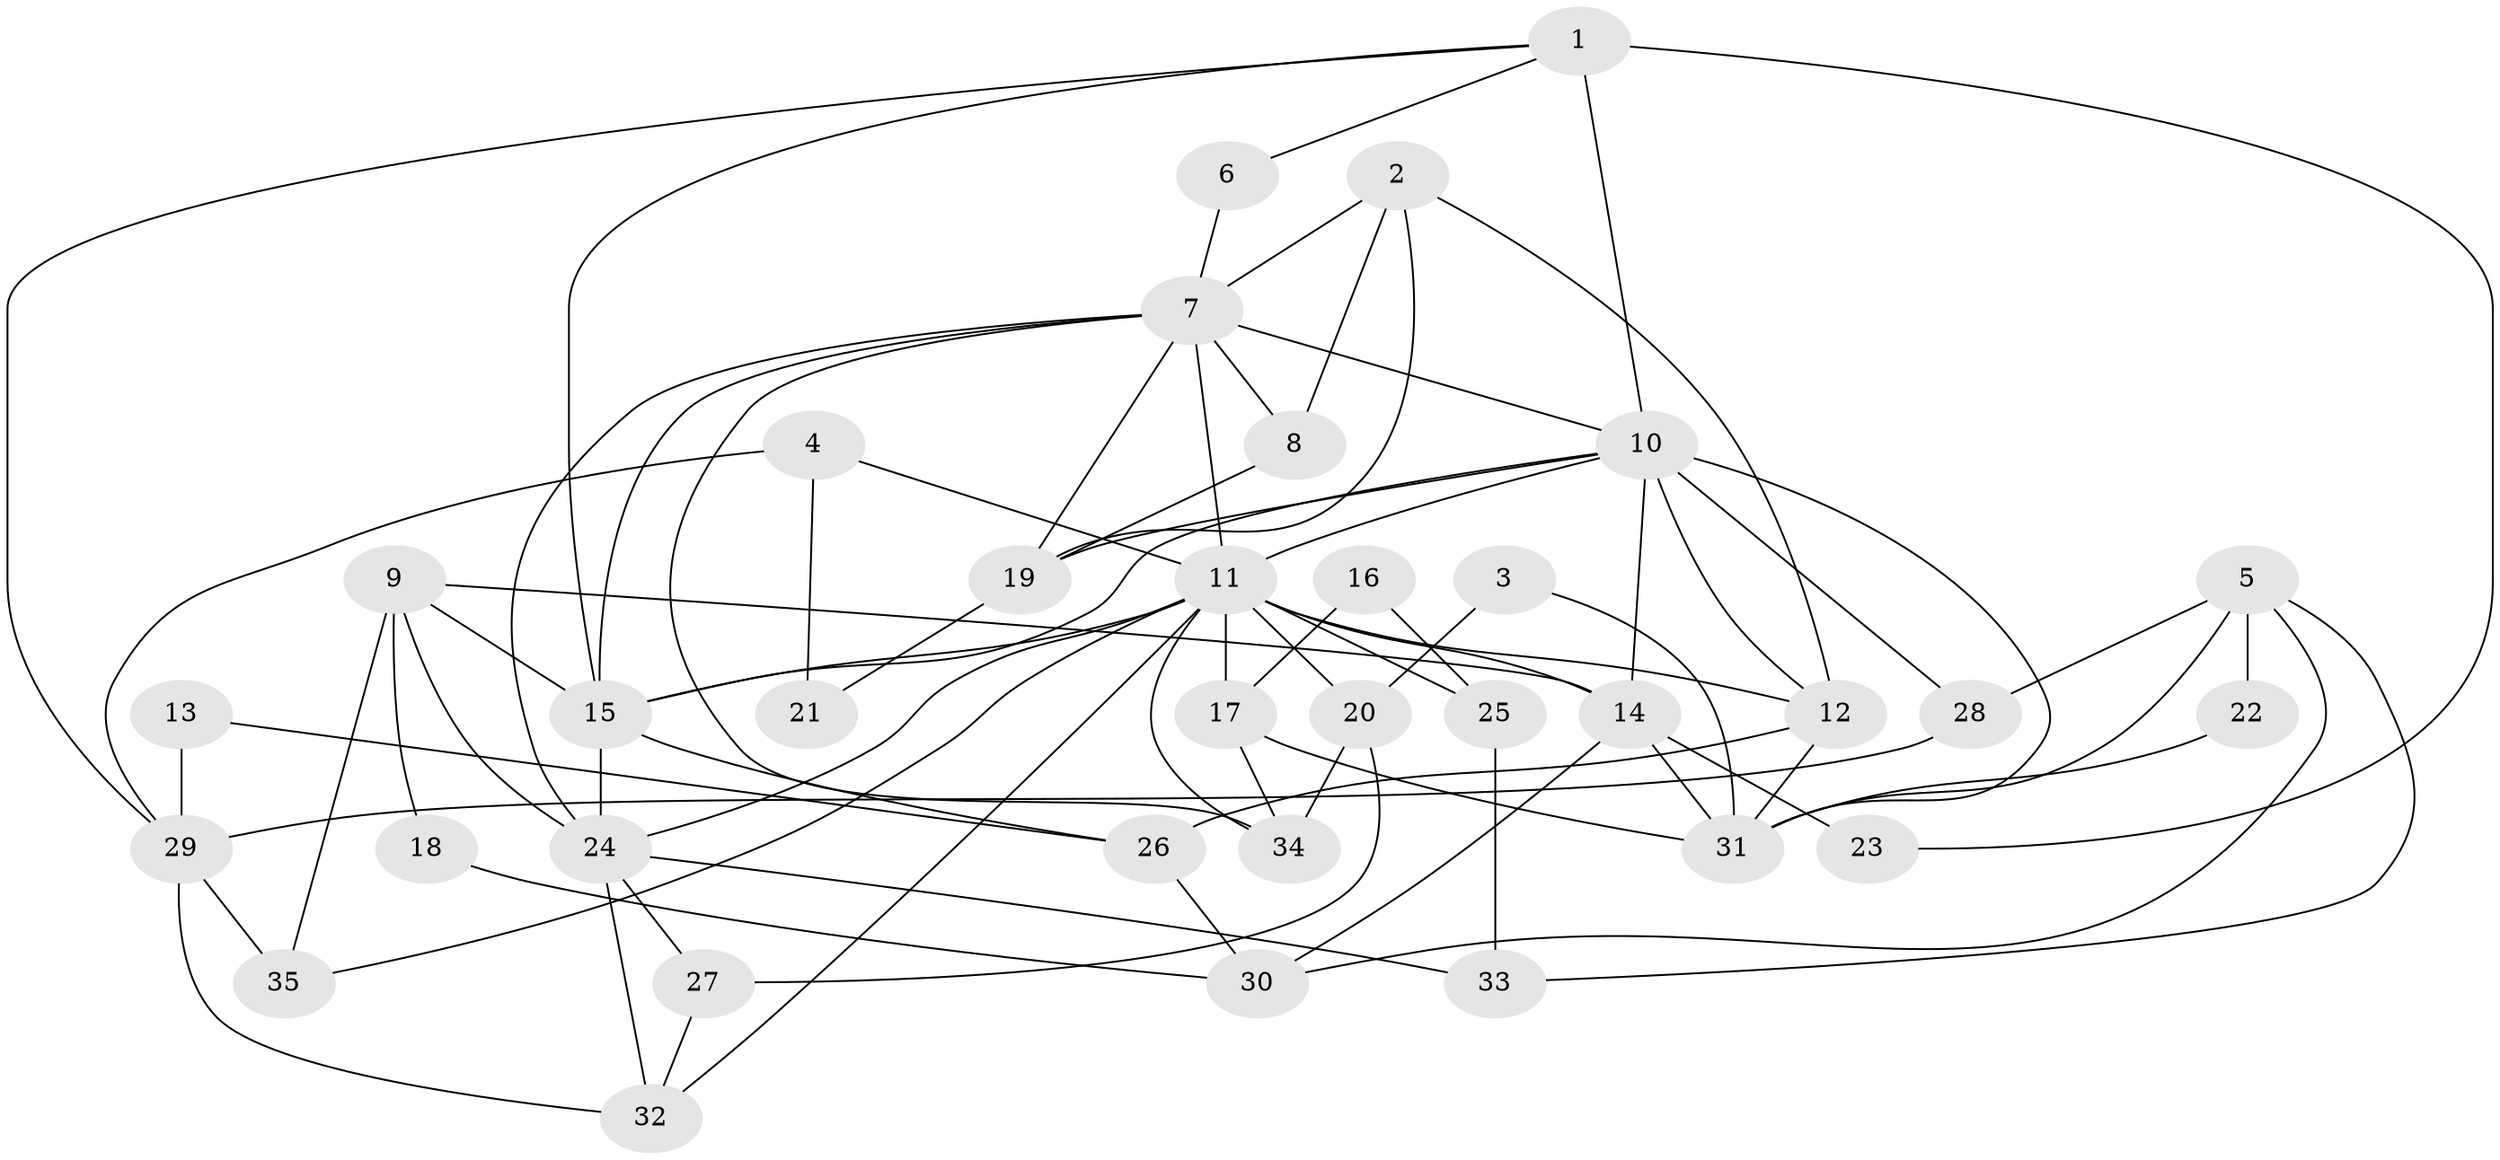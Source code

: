 // original degree distribution, {6: 0.07017543859649122, 5: 0.15789473684210525, 2: 0.12280701754385964, 3: 0.3157894736842105, 4: 0.2631578947368421, 8: 0.05263157894736842, 7: 0.017543859649122806}
// Generated by graph-tools (version 1.1) at 2025/51/03/04/25 22:51:11]
// undirected, 35 vertices, 77 edges
graph export_dot {
  node [color=gray90,style=filled];
  1;
  2;
  3;
  4;
  5;
  6;
  7;
  8;
  9;
  10;
  11;
  12;
  13;
  14;
  15;
  16;
  17;
  18;
  19;
  20;
  21;
  22;
  23;
  24;
  25;
  26;
  27;
  28;
  29;
  30;
  31;
  32;
  33;
  34;
  35;
  1 -- 6 [weight=1.0];
  1 -- 10 [weight=2.0];
  1 -- 15 [weight=1.0];
  1 -- 23 [weight=1.0];
  1 -- 29 [weight=1.0];
  2 -- 7 [weight=1.0];
  2 -- 8 [weight=1.0];
  2 -- 12 [weight=2.0];
  2 -- 19 [weight=1.0];
  3 -- 20 [weight=1.0];
  3 -- 31 [weight=1.0];
  4 -- 11 [weight=1.0];
  4 -- 21 [weight=1.0];
  4 -- 29 [weight=1.0];
  5 -- 22 [weight=1.0];
  5 -- 28 [weight=1.0];
  5 -- 30 [weight=1.0];
  5 -- 31 [weight=1.0];
  5 -- 33 [weight=1.0];
  6 -- 7 [weight=1.0];
  7 -- 8 [weight=1.0];
  7 -- 10 [weight=1.0];
  7 -- 11 [weight=2.0];
  7 -- 15 [weight=1.0];
  7 -- 19 [weight=1.0];
  7 -- 24 [weight=1.0];
  7 -- 34 [weight=1.0];
  8 -- 19 [weight=1.0];
  9 -- 14 [weight=1.0];
  9 -- 15 [weight=1.0];
  9 -- 18 [weight=1.0];
  9 -- 24 [weight=1.0];
  9 -- 35 [weight=1.0];
  10 -- 11 [weight=1.0];
  10 -- 12 [weight=2.0];
  10 -- 14 [weight=2.0];
  10 -- 15 [weight=1.0];
  10 -- 19 [weight=1.0];
  10 -- 28 [weight=1.0];
  10 -- 31 [weight=1.0];
  11 -- 12 [weight=1.0];
  11 -- 14 [weight=1.0];
  11 -- 15 [weight=1.0];
  11 -- 17 [weight=2.0];
  11 -- 20 [weight=1.0];
  11 -- 24 [weight=1.0];
  11 -- 25 [weight=2.0];
  11 -- 32 [weight=1.0];
  11 -- 34 [weight=1.0];
  11 -- 35 [weight=1.0];
  12 -- 26 [weight=1.0];
  12 -- 31 [weight=1.0];
  13 -- 26 [weight=1.0];
  13 -- 29 [weight=1.0];
  14 -- 23 [weight=3.0];
  14 -- 30 [weight=1.0];
  14 -- 31 [weight=1.0];
  15 -- 24 [weight=3.0];
  15 -- 26 [weight=1.0];
  16 -- 17 [weight=1.0];
  16 -- 25 [weight=1.0];
  17 -- 31 [weight=1.0];
  17 -- 34 [weight=1.0];
  18 -- 30 [weight=1.0];
  19 -- 21 [weight=1.0];
  20 -- 27 [weight=1.0];
  20 -- 34 [weight=1.0];
  22 -- 31 [weight=1.0];
  24 -- 27 [weight=1.0];
  24 -- 32 [weight=1.0];
  24 -- 33 [weight=1.0];
  25 -- 33 [weight=1.0];
  26 -- 30 [weight=1.0];
  27 -- 32 [weight=1.0];
  28 -- 29 [weight=1.0];
  29 -- 32 [weight=1.0];
  29 -- 35 [weight=1.0];
}
